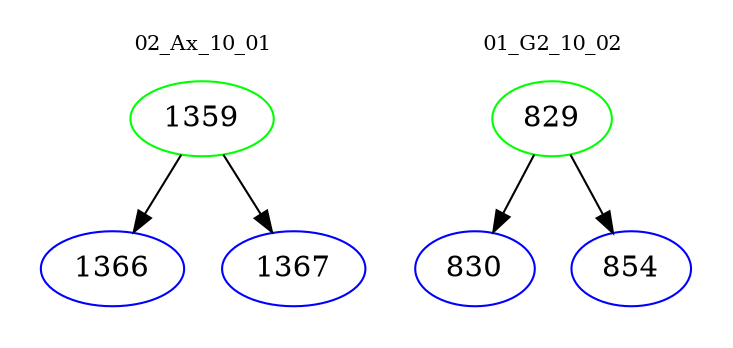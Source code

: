 digraph{
subgraph cluster_0 {
color = white
label = "02_Ax_10_01";
fontsize=10;
T0_1359 [label="1359", color="green"]
T0_1359 -> T0_1366 [color="black"]
T0_1366 [label="1366", color="blue"]
T0_1359 -> T0_1367 [color="black"]
T0_1367 [label="1367", color="blue"]
}
subgraph cluster_1 {
color = white
label = "01_G2_10_02";
fontsize=10;
T1_829 [label="829", color="green"]
T1_829 -> T1_830 [color="black"]
T1_830 [label="830", color="blue"]
T1_829 -> T1_854 [color="black"]
T1_854 [label="854", color="blue"]
}
}
